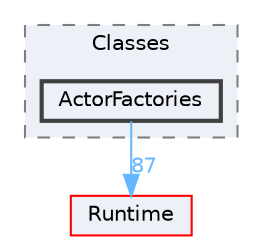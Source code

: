 digraph "ActorFactories"
{
 // INTERACTIVE_SVG=YES
 // LATEX_PDF_SIZE
  bgcolor="transparent";
  edge [fontname=Helvetica,fontsize=10,labelfontname=Helvetica,labelfontsize=10];
  node [fontname=Helvetica,fontsize=10,shape=box,height=0.2,width=0.4];
  compound=true
  subgraph clusterdir_0d13eddcba6027e8ab9d61accf84dcff {
    graph [ bgcolor="#edf0f7", pencolor="grey50", label="Classes", fontname=Helvetica,fontsize=10 style="filled,dashed", URL="dir_0d13eddcba6027e8ab9d61accf84dcff.html",tooltip=""]
  dir_f14be983a64ad1b653e955037c5e35f0 [label="ActorFactories", fillcolor="#edf0f7", color="grey25", style="filled,bold", URL="dir_f14be983a64ad1b653e955037c5e35f0.html",tooltip=""];
  }
  dir_7536b172fbd480bfd146a1b1acd6856b [label="Runtime", fillcolor="#edf0f7", color="red", style="filled", URL="dir_7536b172fbd480bfd146a1b1acd6856b.html",tooltip=""];
  dir_f14be983a64ad1b653e955037c5e35f0->dir_7536b172fbd480bfd146a1b1acd6856b [headlabel="87", labeldistance=1.5 headhref="dir_000013_000984.html" href="dir_000013_000984.html" color="steelblue1" fontcolor="steelblue1"];
}

